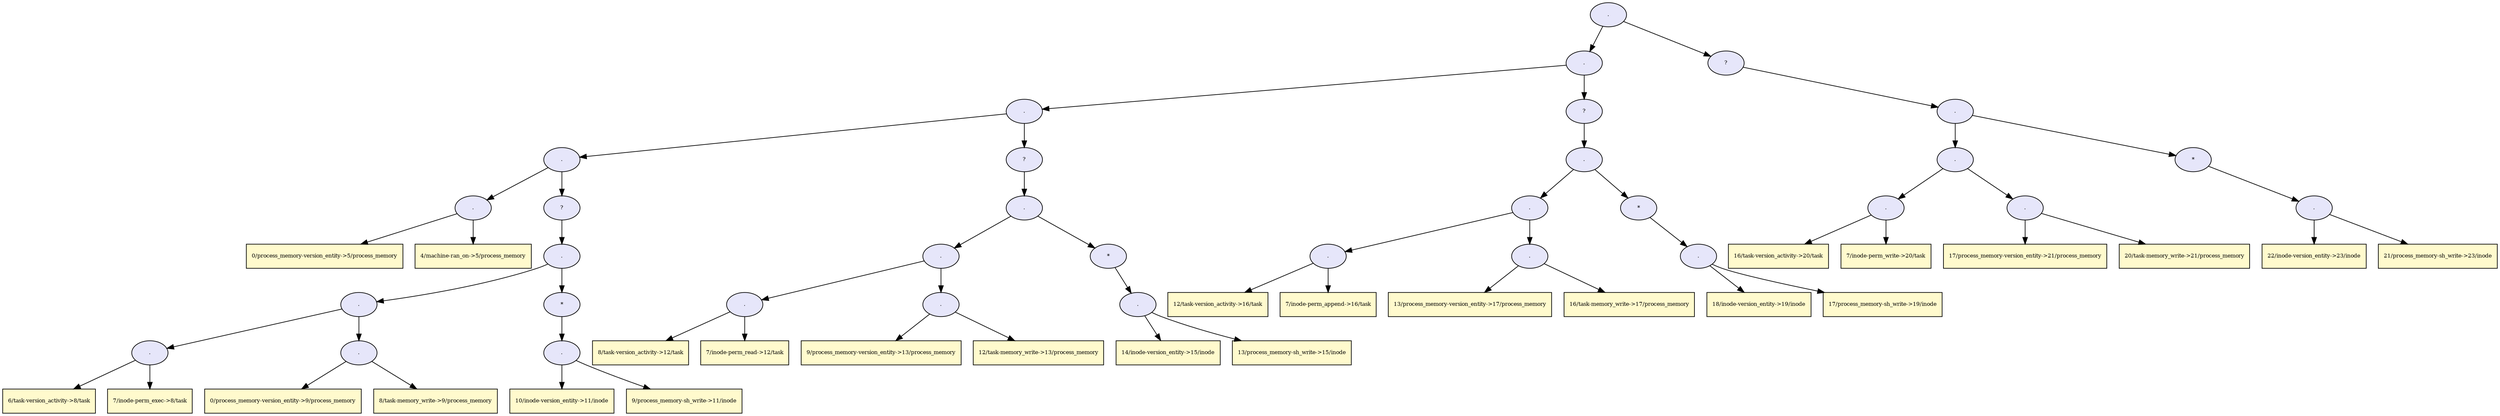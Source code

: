 digraph RGL__DirectedAdjacencyGraph {74[fontsize = 8,label = ".",shape = ellipse, fillcolor="#e6e6fa", style = filled]

74 -> 57[fontsize = 8, color="#000000"]

57[fontsize = 8,label = ".",shape = ellipse, fillcolor="#e6e6fa", style = filled]

57 -> 40[fontsize = 8, color="#000000"]

40[fontsize = 8,label = ".",shape = ellipse, fillcolor="#e6e6fa", style = filled]

40 -> 23[fontsize = 8, color="#000000"]

23[fontsize = 8,label = ".",shape = ellipse, fillcolor="#e6e6fa", style = filled]

23 -> 5[fontsize = 8, color="#000000"]

5[fontsize = 8,label = ".",shape = ellipse, fillcolor="#e6e6fa", style = filled]

5 -> 3[fontsize = 8, color="#000000"]

3[fontsize = 8,label = "0/process_memory-version_entity->5/process_memory",shape = rectangle, fillcolor="#fffacd", style = filled]

5 -> 4[fontsize = 8, color="#000000"]

4[fontsize = 8,label = "4/machine-ran_on->5/process_memory",shape = rectangle, fillcolor="#fffacd", style = filled]

23 -> 22[fontsize = 8, color="#000000"]

22[fontsize = 8,label = "?",shape = ellipse, fillcolor="#e6e6fa", style = filled]

22 -> 20[fontsize = 8, color="#000000"]

20[fontsize = 8,label = ".",shape = ellipse, fillcolor="#e6e6fa", style = filled]

20 -> 14[fontsize = 8, color="#000000"]

14[fontsize = 8,label = ".",shape = ellipse, fillcolor="#e6e6fa", style = filled]

14 -> 9[fontsize = 8, color="#000000"]

9[fontsize = 8,label = ".",shape = ellipse, fillcolor="#e6e6fa", style = filled]

9 -> 7[fontsize = 8, color="#000000"]

7[fontsize = 8,label = "6/task-version_activity->8/task",shape = rectangle, fillcolor="#fffacd", style = filled]

9 -> 8[fontsize = 8, color="#000000"]

8[fontsize = 8,label = "7/inode-perm_exec->8/task",shape = rectangle, fillcolor="#fffacd", style = filled]

14 -> 13[fontsize = 8, color="#000000"]

13[fontsize = 8,label = ".",shape = ellipse, fillcolor="#e6e6fa", style = filled]

13 -> 11[fontsize = 8, color="#000000"]

11[fontsize = 8,label = "0/process_memory-version_entity->9/process_memory",shape = rectangle, fillcolor="#fffacd", style = filled]

13 -> 12[fontsize = 8, color="#000000"]

12[fontsize = 8,label = "8/task-memory_write->9/process_memory",shape = rectangle, fillcolor="#fffacd", style = filled]

20 -> 19[fontsize = 8, color="#000000"]

19[fontsize = 8,label = "*",shape = ellipse, fillcolor="#e6e6fa", style = filled]

19 -> 17[fontsize = 8, color="#000000"]

17[fontsize = 8,label = ".",shape = ellipse, fillcolor="#e6e6fa", style = filled]

17 -> 15[fontsize = 8, color="#000000"]

15[fontsize = 8,label = "10/inode-version_entity->11/inode",shape = rectangle, fillcolor="#fffacd", style = filled]

17 -> 16[fontsize = 8, color="#000000"]

16[fontsize = 8,label = "9/process_memory-sh_write->11/inode",shape = rectangle, fillcolor="#fffacd", style = filled]

40 -> 39[fontsize = 8, color="#000000"]

39[fontsize = 8,label = "?",shape = ellipse, fillcolor="#e6e6fa", style = filled]

39 -> 37[fontsize = 8, color="#000000"]

37[fontsize = 8,label = ".",shape = ellipse, fillcolor="#e6e6fa", style = filled]

37 -> 31[fontsize = 8, color="#000000"]

31[fontsize = 8,label = ".",shape = ellipse, fillcolor="#e6e6fa", style = filled]

31 -> 26[fontsize = 8, color="#000000"]

26[fontsize = 8,label = ".",shape = ellipse, fillcolor="#e6e6fa", style = filled]

26 -> 24[fontsize = 8, color="#000000"]

24[fontsize = 8,label = "8/task-version_activity->12/task",shape = rectangle, fillcolor="#fffacd", style = filled]

26 -> 25[fontsize = 8, color="#000000"]

25[fontsize = 8,label = "7/inode-perm_read->12/task",shape = rectangle, fillcolor="#fffacd", style = filled]

31 -> 30[fontsize = 8, color="#000000"]

30[fontsize = 8,label = ".",shape = ellipse, fillcolor="#e6e6fa", style = filled]

30 -> 28[fontsize = 8, color="#000000"]

28[fontsize = 8,label = "9/process_memory-version_entity->13/process_memory",shape = rectangle, fillcolor="#fffacd", style = filled]

30 -> 29[fontsize = 8, color="#000000"]

29[fontsize = 8,label = "12/task-memory_write->13/process_memory",shape = rectangle, fillcolor="#fffacd", style = filled]

37 -> 36[fontsize = 8, color="#000000"]

36[fontsize = 8,label = "*",shape = ellipse, fillcolor="#e6e6fa", style = filled]

36 -> 34[fontsize = 8, color="#000000"]

34[fontsize = 8,label = ".",shape = ellipse, fillcolor="#e6e6fa", style = filled]

34 -> 32[fontsize = 8, color="#000000"]

32[fontsize = 8,label = "14/inode-version_entity->15/inode",shape = rectangle, fillcolor="#fffacd", style = filled]

34 -> 33[fontsize = 8, color="#000000"]

33[fontsize = 8,label = "13/process_memory-sh_write->15/inode",shape = rectangle, fillcolor="#fffacd", style = filled]

57 -> 56[fontsize = 8, color="#000000"]

56[fontsize = 8,label = "?",shape = ellipse, fillcolor="#e6e6fa", style = filled]

56 -> 54[fontsize = 8, color="#000000"]

54[fontsize = 8,label = ".",shape = ellipse, fillcolor="#e6e6fa", style = filled]

54 -> 48[fontsize = 8, color="#000000"]

48[fontsize = 8,label = ".",shape = ellipse, fillcolor="#e6e6fa", style = filled]

48 -> 43[fontsize = 8, color="#000000"]

43[fontsize = 8,label = ".",shape = ellipse, fillcolor="#e6e6fa", style = filled]

43 -> 41[fontsize = 8, color="#000000"]

41[fontsize = 8,label = "12/task-version_activity->16/task",shape = rectangle, fillcolor="#fffacd", style = filled]

43 -> 42[fontsize = 8, color="#000000"]

42[fontsize = 8,label = "7/inode-perm_append->16/task",shape = rectangle, fillcolor="#fffacd", style = filled]

48 -> 47[fontsize = 8, color="#000000"]

47[fontsize = 8,label = ".",shape = ellipse, fillcolor="#e6e6fa", style = filled]

47 -> 45[fontsize = 8, color="#000000"]

45[fontsize = 8,label = "13/process_memory-version_entity->17/process_memory",shape = rectangle, fillcolor="#fffacd", style = filled]

47 -> 46[fontsize = 8, color="#000000"]

46[fontsize = 8,label = "16/task-memory_write->17/process_memory",shape = rectangle, fillcolor="#fffacd", style = filled]

54 -> 53[fontsize = 8, color="#000000"]

53[fontsize = 8,label = "*",shape = ellipse, fillcolor="#e6e6fa", style = filled]

53 -> 51[fontsize = 8, color="#000000"]

51[fontsize = 8,label = ".",shape = ellipse, fillcolor="#e6e6fa", style = filled]

51 -> 49[fontsize = 8, color="#000000"]

49[fontsize = 8,label = "18/inode-version_entity->19/inode",shape = rectangle, fillcolor="#fffacd", style = filled]

51 -> 50[fontsize = 8, color="#000000"]

50[fontsize = 8,label = "17/process_memory-sh_write->19/inode",shape = rectangle, fillcolor="#fffacd", style = filled]

74 -> 73[fontsize = 8, color="#000000"]

73[fontsize = 8,label = "?",shape = ellipse, fillcolor="#e6e6fa", style = filled]

73 -> 71[fontsize = 8, color="#000000"]

71[fontsize = 8,label = ".",shape = ellipse, fillcolor="#e6e6fa", style = filled]

71 -> 65[fontsize = 8, color="#000000"]

65[fontsize = 8,label = ".",shape = ellipse, fillcolor="#e6e6fa", style = filled]

65 -> 60[fontsize = 8, color="#000000"]

60[fontsize = 8,label = ".",shape = ellipse, fillcolor="#e6e6fa", style = filled]

60 -> 58[fontsize = 8, color="#000000"]

58[fontsize = 8,label = "16/task-version_activity->20/task",shape = rectangle, fillcolor="#fffacd", style = filled]

60 -> 59[fontsize = 8, color="#000000"]

59[fontsize = 8,label = "7/inode-perm_write->20/task",shape = rectangle, fillcolor="#fffacd", style = filled]

65 -> 64[fontsize = 8, color="#000000"]

64[fontsize = 8,label = ".",shape = ellipse, fillcolor="#e6e6fa", style = filled]

64 -> 62[fontsize = 8, color="#000000"]

62[fontsize = 8,label = "17/process_memory-version_entity->21/process_memory",shape = rectangle, fillcolor="#fffacd", style = filled]

64 -> 63[fontsize = 8, color="#000000"]

63[fontsize = 8,label = "20/task-memory_write->21/process_memory",shape = rectangle, fillcolor="#fffacd", style = filled]

71 -> 70[fontsize = 8, color="#000000"]

70[fontsize = 8,label = "*",shape = ellipse, fillcolor="#e6e6fa", style = filled]

70 -> 68[fontsize = 8, color="#000000"]

68[fontsize = 8,label = ".",shape = ellipse, fillcolor="#e6e6fa", style = filled]

68 -> 66[fontsize = 8, color="#000000"]

66[fontsize = 8,label = "22/inode-version_entity->23/inode",shape = rectangle, fillcolor="#fffacd", style = filled]

68 -> 67[fontsize = 8, color="#000000"]

67[fontsize = 8,label = "21/process_memory-sh_write->23/inode",shape = rectangle, fillcolor="#fffacd", style = filled]

}
